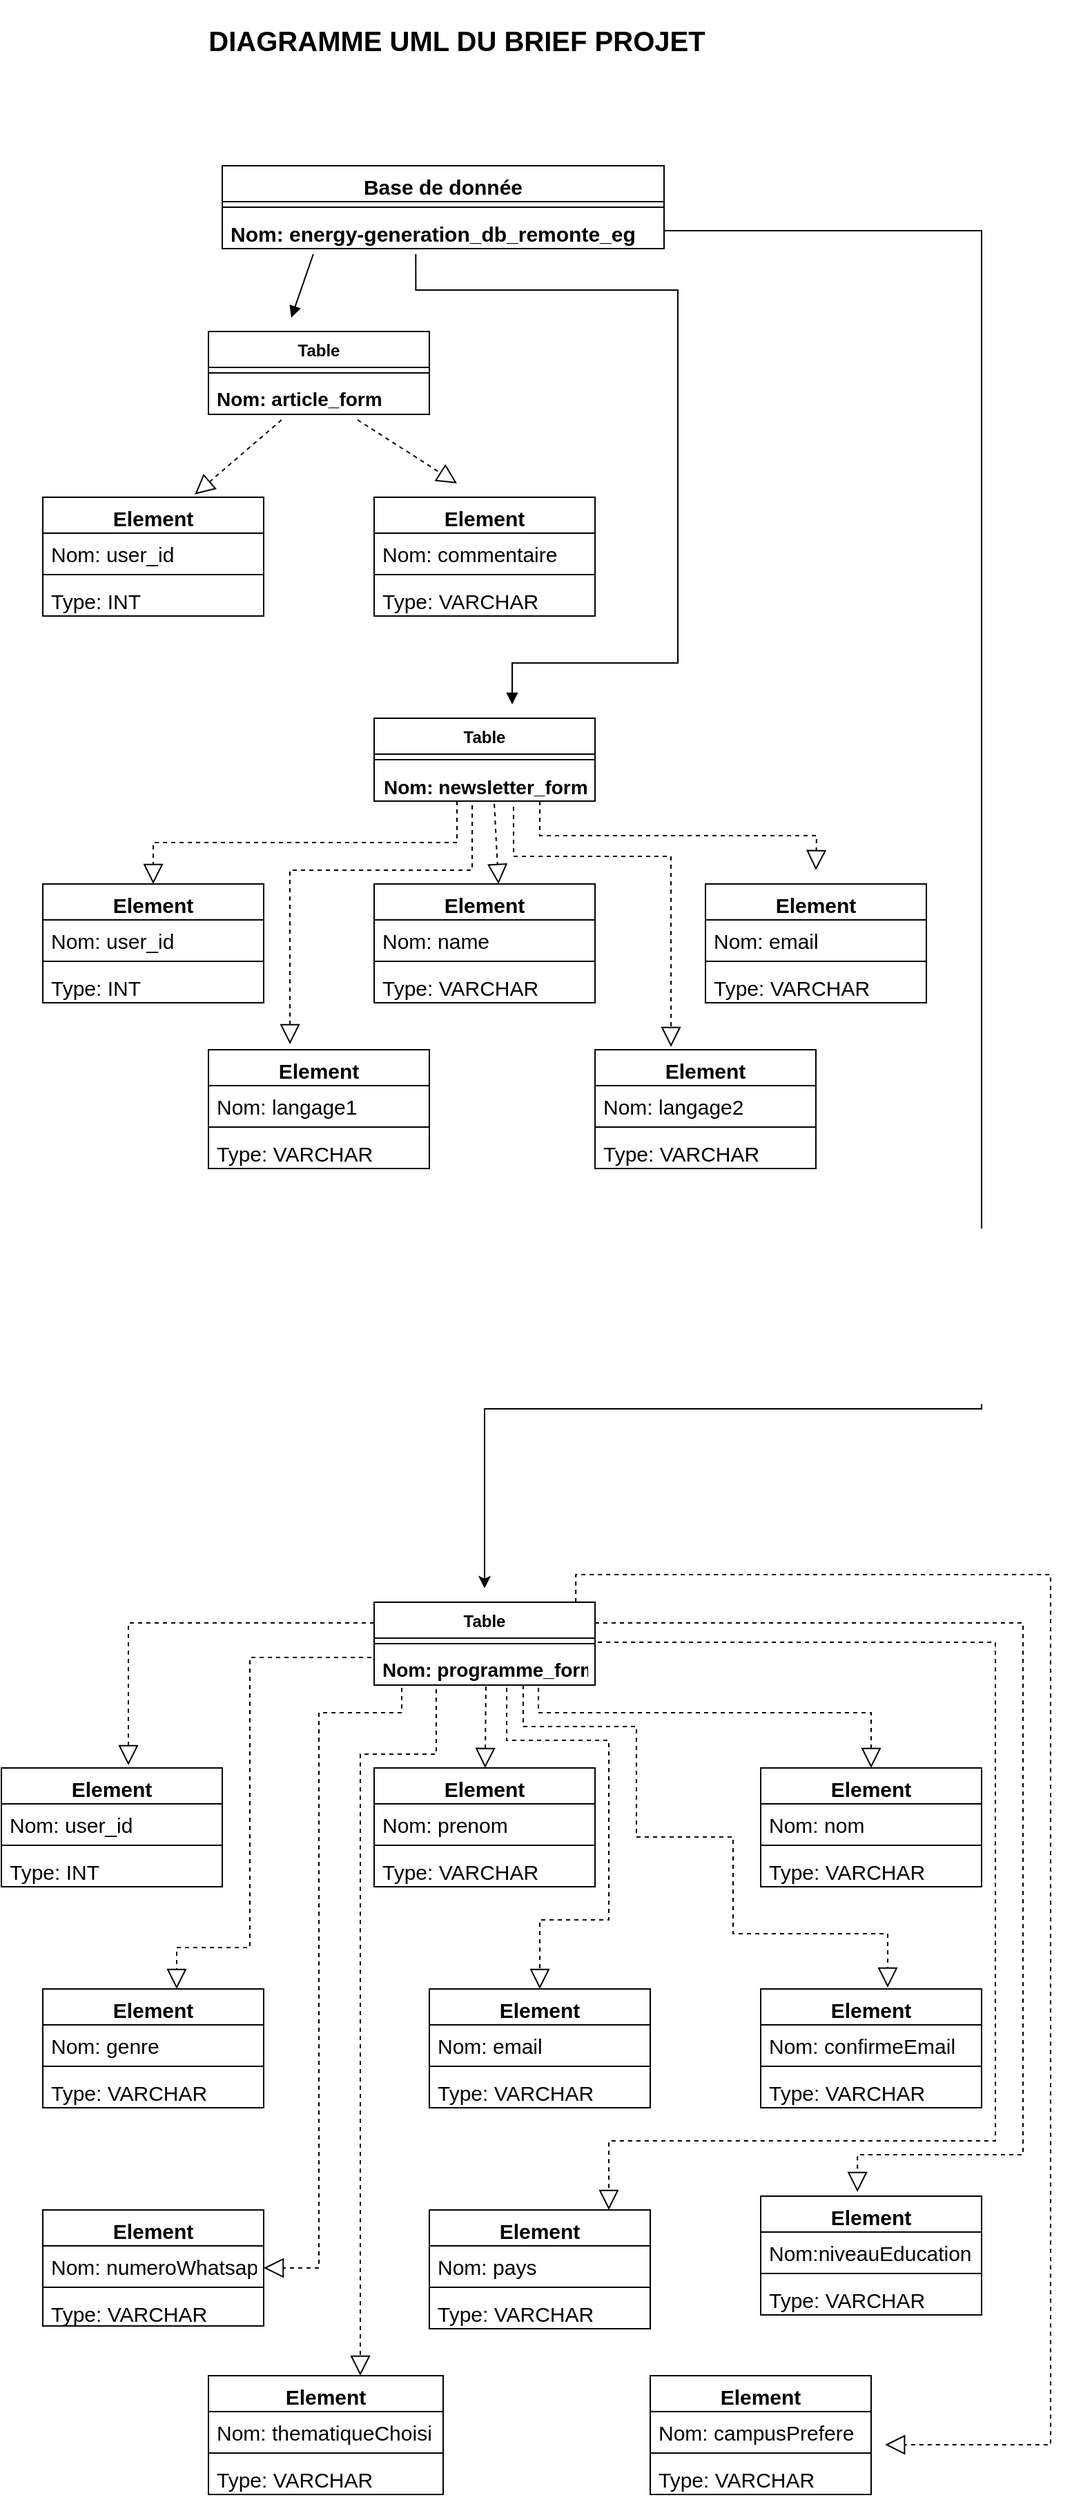 <mxfile version="19.0.3" type="device"><diagram id="ZHLL0wt53oCBEmlVLmyY" name="Page-1"><mxGraphModel dx="868" dy="593" grid="1" gridSize="10" guides="1" tooltips="1" connect="1" arrows="1" fold="1" page="1" pageScale="1" pageWidth="827" pageHeight="1169" math="0" shadow="0"><root><mxCell id="0"/><mxCell id="1" parent="0"/><mxCell id="TEAHMh5QBigAPfoZH_hE-2" value="Table" style="swimlane;fontStyle=1;align=center;verticalAlign=top;childLayout=stackLayout;horizontal=1;startSize=26;horizontalStack=0;resizeParent=1;resizeParentMax=0;resizeLast=0;collapsible=1;marginBottom=0;" vertex="1" parent="1"><mxGeometry x="320" y="560" width="160" height="60" as="geometry"/></mxCell><mxCell id="TEAHMh5QBigAPfoZH_hE-4" value="" style="line;strokeWidth=1;fillColor=none;align=left;verticalAlign=middle;spacingTop=-1;spacingLeft=3;spacingRight=3;rotatable=0;labelPosition=right;points=[];portConstraint=eastwest;" vertex="1" parent="TEAHMh5QBigAPfoZH_hE-2"><mxGeometry y="26" width="160" height="8" as="geometry"/></mxCell><mxCell id="TEAHMh5QBigAPfoZH_hE-5" value="Nom: newsletter_form" style="text;strokeColor=none;fillColor=none;align=left;verticalAlign=top;spacingLeft=4;spacingRight=4;overflow=hidden;rotatable=0;points=[[0,0.5],[1,0.5]];portConstraint=eastwest;spacing=3;strokeWidth=6;fontSize=14;fontStyle=1" vertex="1" parent="TEAHMh5QBigAPfoZH_hE-2"><mxGeometry y="34" width="160" height="26" as="geometry"/></mxCell><mxCell id="TEAHMh5QBigAPfoZH_hE-6" value="Table" style="swimlane;fontStyle=1;align=center;verticalAlign=top;childLayout=stackLayout;horizontal=1;startSize=26;horizontalStack=0;resizeParent=1;resizeParentMax=0;resizeLast=0;collapsible=1;marginBottom=0;" vertex="1" parent="1"><mxGeometry x="320" y="1200" width="160" height="60" as="geometry"/></mxCell><mxCell id="TEAHMh5QBigAPfoZH_hE-8" value="" style="line;strokeWidth=1;fillColor=none;align=left;verticalAlign=middle;spacingTop=-1;spacingLeft=3;spacingRight=3;rotatable=0;labelPosition=right;points=[];portConstraint=eastwest;" vertex="1" parent="TEAHMh5QBigAPfoZH_hE-6"><mxGeometry y="26" width="160" height="8" as="geometry"/></mxCell><mxCell id="TEAHMh5QBigAPfoZH_hE-9" value="Nom: programme_form" style="text;strokeColor=none;fillColor=none;align=left;verticalAlign=top;spacingLeft=4;spacingRight=4;overflow=hidden;rotatable=0;points=[[0,0.5],[1,0.5]];portConstraint=eastwest;fontStyle=1;fontSize=14;" vertex="1" parent="TEAHMh5QBigAPfoZH_hE-6"><mxGeometry y="34" width="160" height="26" as="geometry"/></mxCell><mxCell id="TEAHMh5QBigAPfoZH_hE-10" value="Table" style="swimlane;fontStyle=1;align=center;verticalAlign=top;childLayout=stackLayout;horizontal=1;startSize=26;horizontalStack=0;resizeParent=1;resizeParentMax=0;resizeLast=0;collapsible=1;marginBottom=0;" vertex="1" parent="1"><mxGeometry x="200" y="280" width="160" height="60" as="geometry"/></mxCell><mxCell id="TEAHMh5QBigAPfoZH_hE-12" value="" style="line;strokeWidth=1;fillColor=none;align=left;verticalAlign=middle;spacingTop=-1;spacingLeft=3;spacingRight=3;rotatable=0;labelPosition=right;points=[];portConstraint=eastwest;" vertex="1" parent="TEAHMh5QBigAPfoZH_hE-10"><mxGeometry y="26" width="160" height="8" as="geometry"/></mxCell><mxCell id="TEAHMh5QBigAPfoZH_hE-13" value="Nom: article_form" style="text;strokeColor=none;fillColor=none;align=left;verticalAlign=top;spacingLeft=4;spacingRight=4;overflow=hidden;rotatable=0;points=[[0,0.5],[1,0.5]];portConstraint=eastwest;fontSize=14;fontStyle=1" vertex="1" parent="TEAHMh5QBigAPfoZH_hE-10"><mxGeometry y="34" width="160" height="26" as="geometry"/></mxCell><mxCell id="TEAHMh5QBigAPfoZH_hE-15" value="DIAGRAMME UML DU BRIEF PROJET" style="text;align=center;fontStyle=1;verticalAlign=middle;spacingLeft=3;spacingRight=3;strokeColor=none;rotatable=0;points=[[0,0.5],[1,0.5]];portConstraint=eastwest;fontSize=20;" vertex="1" parent="1"><mxGeometry x="220" y="40" width="320" height="56" as="geometry"/></mxCell><mxCell id="TEAHMh5QBigAPfoZH_hE-20" value="Base de donnée" style="swimlane;fontStyle=1;align=center;verticalAlign=top;childLayout=stackLayout;horizontal=1;startSize=26;horizontalStack=0;resizeParent=1;resizeParentMax=0;resizeLast=0;collapsible=1;marginBottom=0;fontSize=15;" vertex="1" parent="1"><mxGeometry x="210" y="160" width="320" height="60" as="geometry"/></mxCell><mxCell id="TEAHMh5QBigAPfoZH_hE-21" value="" style="line;strokeWidth=1;fillColor=none;align=left;verticalAlign=middle;spacingTop=-1;spacingLeft=3;spacingRight=3;rotatable=0;labelPosition=right;points=[];portConstraint=eastwest;" vertex="1" parent="TEAHMh5QBigAPfoZH_hE-20"><mxGeometry y="26" width="320" height="8" as="geometry"/></mxCell><mxCell id="TEAHMh5QBigAPfoZH_hE-22" value="Nom: energy-generation_db_remonte_eg" style="text;strokeColor=none;fillColor=none;align=left;verticalAlign=top;spacingLeft=4;spacingRight=4;overflow=hidden;rotatable=0;points=[[0,0.5],[1,0.5]];portConstraint=eastwest;fontSize=15;fontStyle=1" vertex="1" parent="TEAHMh5QBigAPfoZH_hE-20"><mxGeometry y="34" width="320" height="26" as="geometry"/></mxCell><mxCell id="TEAHMh5QBigAPfoZH_hE-23" value="Element" style="swimlane;fontStyle=1;align=center;verticalAlign=top;childLayout=stackLayout;horizontal=1;startSize=26;horizontalStack=0;resizeParent=1;resizeParentMax=0;resizeLast=0;collapsible=1;marginBottom=0;fontSize=15;strokeWidth=1;" vertex="1" parent="1"><mxGeometry x="80" y="680" width="160" height="86" as="geometry"/></mxCell><mxCell id="TEAHMh5QBigAPfoZH_hE-24" value="Nom: user_id" style="text;strokeColor=none;fillColor=none;align=left;verticalAlign=top;spacingLeft=4;spacingRight=4;overflow=hidden;rotatable=0;points=[[0,0.5],[1,0.5]];portConstraint=eastwest;fontSize=15;" vertex="1" parent="TEAHMh5QBigAPfoZH_hE-23"><mxGeometry y="26" width="160" height="26" as="geometry"/></mxCell><mxCell id="TEAHMh5QBigAPfoZH_hE-25" value="" style="line;strokeWidth=1;fillColor=none;align=left;verticalAlign=middle;spacingTop=-1;spacingLeft=3;spacingRight=3;rotatable=0;labelPosition=right;points=[];portConstraint=eastwest;fontSize=15;" vertex="1" parent="TEAHMh5QBigAPfoZH_hE-23"><mxGeometry y="52" width="160" height="8" as="geometry"/></mxCell><mxCell id="TEAHMh5QBigAPfoZH_hE-26" value="Type: INT" style="text;strokeColor=none;fillColor=none;align=left;verticalAlign=top;spacingLeft=4;spacingRight=4;overflow=hidden;rotatable=0;points=[[0,0.5],[1,0.5]];portConstraint=eastwest;fontSize=15;" vertex="1" parent="TEAHMh5QBigAPfoZH_hE-23"><mxGeometry y="60" width="160" height="26" as="geometry"/></mxCell><mxCell id="TEAHMh5QBigAPfoZH_hE-27" value="Element" style="swimlane;fontStyle=1;align=center;verticalAlign=top;childLayout=stackLayout;horizontal=1;startSize=26;horizontalStack=0;resizeParent=1;resizeParentMax=0;resizeLast=0;collapsible=1;marginBottom=0;fontSize=15;strokeWidth=1;" vertex="1" parent="1"><mxGeometry x="320" y="680" width="160" height="86" as="geometry"/></mxCell><mxCell id="TEAHMh5QBigAPfoZH_hE-28" value="Nom: name" style="text;strokeColor=none;fillColor=none;align=left;verticalAlign=top;spacingLeft=4;spacingRight=4;overflow=hidden;rotatable=0;points=[[0,0.5],[1,0.5]];portConstraint=eastwest;fontSize=15;" vertex="1" parent="TEAHMh5QBigAPfoZH_hE-27"><mxGeometry y="26" width="160" height="26" as="geometry"/></mxCell><mxCell id="TEAHMh5QBigAPfoZH_hE-29" value="" style="line;strokeWidth=1;fillColor=none;align=left;verticalAlign=middle;spacingTop=-1;spacingLeft=3;spacingRight=3;rotatable=0;labelPosition=right;points=[];portConstraint=eastwest;fontSize=15;" vertex="1" parent="TEAHMh5QBigAPfoZH_hE-27"><mxGeometry y="52" width="160" height="8" as="geometry"/></mxCell><mxCell id="TEAHMh5QBigAPfoZH_hE-30" value="Type: VARCHAR" style="text;strokeColor=none;fillColor=none;align=left;verticalAlign=top;spacingLeft=4;spacingRight=4;overflow=hidden;rotatable=0;points=[[0,0.5],[1,0.5]];portConstraint=eastwest;fontSize=15;" vertex="1" parent="TEAHMh5QBigAPfoZH_hE-27"><mxGeometry y="60" width="160" height="26" as="geometry"/></mxCell><mxCell id="TEAHMh5QBigAPfoZH_hE-31" value="Element" style="swimlane;fontStyle=1;align=center;verticalAlign=top;childLayout=stackLayout;horizontal=1;startSize=26;horizontalStack=0;resizeParent=1;resizeParentMax=0;resizeLast=0;collapsible=1;marginBottom=0;fontSize=15;strokeWidth=1;" vertex="1" parent="1"><mxGeometry x="80" y="400" width="160" height="86" as="geometry"/></mxCell><mxCell id="TEAHMh5QBigAPfoZH_hE-32" value="Nom: user_id" style="text;strokeColor=none;fillColor=none;align=left;verticalAlign=top;spacingLeft=4;spacingRight=4;overflow=hidden;rotatable=0;points=[[0,0.5],[1,0.5]];portConstraint=eastwest;fontSize=15;" vertex="1" parent="TEAHMh5QBigAPfoZH_hE-31"><mxGeometry y="26" width="160" height="26" as="geometry"/></mxCell><mxCell id="TEAHMh5QBigAPfoZH_hE-33" value="" style="line;strokeWidth=1;fillColor=none;align=left;verticalAlign=middle;spacingTop=-1;spacingLeft=3;spacingRight=3;rotatable=0;labelPosition=right;points=[];portConstraint=eastwest;fontSize=15;" vertex="1" parent="TEAHMh5QBigAPfoZH_hE-31"><mxGeometry y="52" width="160" height="8" as="geometry"/></mxCell><mxCell id="TEAHMh5QBigAPfoZH_hE-34" value="Type: INT" style="text;strokeColor=none;fillColor=none;align=left;verticalAlign=top;spacingLeft=4;spacingRight=4;overflow=hidden;rotatable=0;points=[[0,0.5],[1,0.5]];portConstraint=eastwest;fontSize=15;" vertex="1" parent="TEAHMh5QBigAPfoZH_hE-31"><mxGeometry y="60" width="160" height="26" as="geometry"/></mxCell><mxCell id="TEAHMh5QBigAPfoZH_hE-35" value="Element" style="swimlane;fontStyle=1;align=center;verticalAlign=top;childLayout=stackLayout;horizontal=1;startSize=26;horizontalStack=0;resizeParent=1;resizeParentMax=0;resizeLast=0;collapsible=1;marginBottom=0;fontSize=15;strokeWidth=1;" vertex="1" parent="1"><mxGeometry x="320" y="400" width="160" height="86" as="geometry"/></mxCell><mxCell id="TEAHMh5QBigAPfoZH_hE-36" value="Nom: commentaire" style="text;strokeColor=none;fillColor=none;align=left;verticalAlign=top;spacingLeft=4;spacingRight=4;overflow=hidden;rotatable=0;points=[[0,0.5],[1,0.5]];portConstraint=eastwest;fontSize=15;" vertex="1" parent="TEAHMh5QBigAPfoZH_hE-35"><mxGeometry y="26" width="160" height="26" as="geometry"/></mxCell><mxCell id="TEAHMh5QBigAPfoZH_hE-37" value="" style="line;strokeWidth=1;fillColor=none;align=left;verticalAlign=middle;spacingTop=-1;spacingLeft=3;spacingRight=3;rotatable=0;labelPosition=right;points=[];portConstraint=eastwest;fontSize=15;" vertex="1" parent="TEAHMh5QBigAPfoZH_hE-35"><mxGeometry y="52" width="160" height="8" as="geometry"/></mxCell><mxCell id="TEAHMh5QBigAPfoZH_hE-38" value="Type: VARCHAR" style="text;strokeColor=none;fillColor=none;align=left;verticalAlign=top;spacingLeft=4;spacingRight=4;overflow=hidden;rotatable=0;points=[[0,0.5],[1,0.5]];portConstraint=eastwest;fontSize=15;" vertex="1" parent="TEAHMh5QBigAPfoZH_hE-35"><mxGeometry y="60" width="160" height="26" as="geometry"/></mxCell><mxCell id="TEAHMh5QBigAPfoZH_hE-39" value="Element" style="swimlane;fontStyle=1;align=center;verticalAlign=top;childLayout=stackLayout;horizontal=1;startSize=26;horizontalStack=0;resizeParent=1;resizeParentMax=0;resizeLast=0;collapsible=1;marginBottom=0;fontSize=15;strokeWidth=1;" vertex="1" parent="1"><mxGeometry x="560" y="680" width="160" height="86" as="geometry"/></mxCell><mxCell id="TEAHMh5QBigAPfoZH_hE-40" value="Nom: email" style="text;strokeColor=none;fillColor=none;align=left;verticalAlign=top;spacingLeft=4;spacingRight=4;overflow=hidden;rotatable=0;points=[[0,0.5],[1,0.5]];portConstraint=eastwest;fontSize=15;" vertex="1" parent="TEAHMh5QBigAPfoZH_hE-39"><mxGeometry y="26" width="160" height="26" as="geometry"/></mxCell><mxCell id="TEAHMh5QBigAPfoZH_hE-41" value="" style="line;strokeWidth=1;fillColor=none;align=left;verticalAlign=middle;spacingTop=-1;spacingLeft=3;spacingRight=3;rotatable=0;labelPosition=right;points=[];portConstraint=eastwest;fontSize=15;" vertex="1" parent="TEAHMh5QBigAPfoZH_hE-39"><mxGeometry y="52" width="160" height="8" as="geometry"/></mxCell><mxCell id="TEAHMh5QBigAPfoZH_hE-42" value="Type: VARCHAR" style="text;strokeColor=none;fillColor=none;align=left;verticalAlign=top;spacingLeft=4;spacingRight=4;overflow=hidden;rotatable=0;points=[[0,0.5],[1,0.5]];portConstraint=eastwest;fontSize=15;" vertex="1" parent="TEAHMh5QBigAPfoZH_hE-39"><mxGeometry y="60" width="160" height="26" as="geometry"/></mxCell><mxCell id="TEAHMh5QBigAPfoZH_hE-47" value="Element" style="swimlane;fontStyle=1;align=center;verticalAlign=top;childLayout=stackLayout;horizontal=1;startSize=26;horizontalStack=0;resizeParent=1;resizeParentMax=0;resizeLast=0;collapsible=1;marginBottom=0;fontSize=15;strokeWidth=1;" vertex="1" parent="1"><mxGeometry x="50" y="1320" width="160" height="86" as="geometry"/></mxCell><mxCell id="TEAHMh5QBigAPfoZH_hE-48" value="Nom: user_id" style="text;strokeColor=none;fillColor=none;align=left;verticalAlign=top;spacingLeft=4;spacingRight=4;overflow=hidden;rotatable=0;points=[[0,0.5],[1,0.5]];portConstraint=eastwest;fontSize=15;" vertex="1" parent="TEAHMh5QBigAPfoZH_hE-47"><mxGeometry y="26" width="160" height="26" as="geometry"/></mxCell><mxCell id="TEAHMh5QBigAPfoZH_hE-49" value="" style="line;strokeWidth=1;fillColor=none;align=left;verticalAlign=middle;spacingTop=-1;spacingLeft=3;spacingRight=3;rotatable=0;labelPosition=right;points=[];portConstraint=eastwest;fontSize=15;" vertex="1" parent="TEAHMh5QBigAPfoZH_hE-47"><mxGeometry y="52" width="160" height="8" as="geometry"/></mxCell><mxCell id="TEAHMh5QBigAPfoZH_hE-50" value="Type: INT" style="text;strokeColor=none;fillColor=none;align=left;verticalAlign=top;spacingLeft=4;spacingRight=4;overflow=hidden;rotatable=0;points=[[0,0.5],[1,0.5]];portConstraint=eastwest;fontSize=15;" vertex="1" parent="TEAHMh5QBigAPfoZH_hE-47"><mxGeometry y="60" width="160" height="26" as="geometry"/></mxCell><mxCell id="TEAHMh5QBigAPfoZH_hE-51" value="Element" style="swimlane;fontStyle=1;align=center;verticalAlign=top;childLayout=stackLayout;horizontal=1;startSize=26;horizontalStack=0;resizeParent=1;resizeParentMax=0;resizeLast=0;collapsible=1;marginBottom=0;fontSize=15;strokeWidth=1;" vertex="1" parent="1"><mxGeometry x="80" y="1640" width="160" height="84" as="geometry"/></mxCell><mxCell id="TEAHMh5QBigAPfoZH_hE-52" value="Nom: numeroWhatsap" style="text;strokeColor=none;fillColor=none;align=left;verticalAlign=top;spacingLeft=4;spacingRight=4;overflow=hidden;rotatable=0;points=[[0,0.5],[1,0.5]];portConstraint=eastwest;fontSize=15;" vertex="1" parent="TEAHMh5QBigAPfoZH_hE-51"><mxGeometry y="26" width="160" height="26" as="geometry"/></mxCell><mxCell id="TEAHMh5QBigAPfoZH_hE-53" value="" style="line;strokeWidth=1;fillColor=none;align=left;verticalAlign=middle;spacingTop=-1;spacingLeft=3;spacingRight=3;rotatable=0;labelPosition=right;points=[];portConstraint=eastwest;fontSize=15;" vertex="1" parent="TEAHMh5QBigAPfoZH_hE-51"><mxGeometry y="52" width="160" height="8" as="geometry"/></mxCell><mxCell id="TEAHMh5QBigAPfoZH_hE-54" value="Type: VARCHAR" style="text;strokeColor=none;fillColor=none;align=left;verticalAlign=top;spacingLeft=4;spacingRight=4;overflow=hidden;rotatable=0;points=[[0,0.5],[1,0.5]];portConstraint=eastwest;fontSize=15;" vertex="1" parent="TEAHMh5QBigAPfoZH_hE-51"><mxGeometry y="60" width="160" height="24" as="geometry"/></mxCell><mxCell id="TEAHMh5QBigAPfoZH_hE-55" value="Element" style="swimlane;fontStyle=1;align=center;verticalAlign=top;childLayout=stackLayout;horizontal=1;startSize=26;horizontalStack=0;resizeParent=1;resizeParentMax=0;resizeLast=0;collapsible=1;marginBottom=0;fontSize=15;strokeWidth=1;" vertex="1" parent="1"><mxGeometry x="360" y="1640" width="160" height="86" as="geometry"/></mxCell><mxCell id="TEAHMh5QBigAPfoZH_hE-56" value="Nom: pays" style="text;strokeColor=none;fillColor=none;align=left;verticalAlign=top;spacingLeft=4;spacingRight=4;overflow=hidden;rotatable=0;points=[[0,0.5],[1,0.5]];portConstraint=eastwest;fontSize=15;" vertex="1" parent="TEAHMh5QBigAPfoZH_hE-55"><mxGeometry y="26" width="160" height="26" as="geometry"/></mxCell><mxCell id="TEAHMh5QBigAPfoZH_hE-57" value="" style="line;strokeWidth=1;fillColor=none;align=left;verticalAlign=middle;spacingTop=-1;spacingLeft=3;spacingRight=3;rotatable=0;labelPosition=right;points=[];portConstraint=eastwest;fontSize=15;" vertex="1" parent="TEAHMh5QBigAPfoZH_hE-55"><mxGeometry y="52" width="160" height="8" as="geometry"/></mxCell><mxCell id="TEAHMh5QBigAPfoZH_hE-58" value="Type: VARCHAR" style="text;strokeColor=none;fillColor=none;align=left;verticalAlign=top;spacingLeft=4;spacingRight=4;overflow=hidden;rotatable=0;points=[[0,0.5],[1,0.5]];portConstraint=eastwest;fontSize=15;" vertex="1" parent="TEAHMh5QBigAPfoZH_hE-55"><mxGeometry y="60" width="160" height="26" as="geometry"/></mxCell><mxCell id="TEAHMh5QBigAPfoZH_hE-59" value="Element" style="swimlane;fontStyle=1;align=center;verticalAlign=top;childLayout=stackLayout;horizontal=1;startSize=26;horizontalStack=0;resizeParent=1;resizeParentMax=0;resizeLast=0;collapsible=1;marginBottom=0;fontSize=15;strokeWidth=1;" vertex="1" parent="1"><mxGeometry x="600" y="1630" width="160" height="86" as="geometry"/></mxCell><mxCell id="TEAHMh5QBigAPfoZH_hE-60" value="Nom:niveauEducation" style="text;strokeColor=none;fillColor=none;align=left;verticalAlign=top;spacingLeft=4;spacingRight=4;overflow=hidden;rotatable=0;points=[[0,0.5],[1,0.5]];portConstraint=eastwest;fontSize=15;" vertex="1" parent="TEAHMh5QBigAPfoZH_hE-59"><mxGeometry y="26" width="160" height="26" as="geometry"/></mxCell><mxCell id="TEAHMh5QBigAPfoZH_hE-61" value="" style="line;strokeWidth=1;fillColor=none;align=left;verticalAlign=middle;spacingTop=-1;spacingLeft=3;spacingRight=3;rotatable=0;labelPosition=right;points=[];portConstraint=eastwest;fontSize=15;" vertex="1" parent="TEAHMh5QBigAPfoZH_hE-59"><mxGeometry y="52" width="160" height="8" as="geometry"/></mxCell><mxCell id="TEAHMh5QBigAPfoZH_hE-62" value="Type: VARCHAR" style="text;strokeColor=none;fillColor=none;align=left;verticalAlign=top;spacingLeft=4;spacingRight=4;overflow=hidden;rotatable=0;points=[[0,0.5],[1,0.5]];portConstraint=eastwest;fontSize=15;" vertex="1" parent="TEAHMh5QBigAPfoZH_hE-59"><mxGeometry y="60" width="160" height="26" as="geometry"/></mxCell><mxCell id="TEAHMh5QBigAPfoZH_hE-63" value="Element" style="swimlane;fontStyle=1;align=center;verticalAlign=top;childLayout=stackLayout;horizontal=1;startSize=26;horizontalStack=0;resizeParent=1;resizeParentMax=0;resizeLast=0;collapsible=1;marginBottom=0;fontSize=15;strokeWidth=1;" vertex="1" parent="1"><mxGeometry x="200" y="1760" width="170" height="86" as="geometry"/></mxCell><mxCell id="TEAHMh5QBigAPfoZH_hE-64" value="Nom: thematiqueChoisi" style="text;strokeColor=none;fillColor=none;align=left;verticalAlign=top;spacingLeft=4;spacingRight=4;overflow=hidden;rotatable=0;points=[[0,0.5],[1,0.5]];portConstraint=eastwest;fontSize=15;" vertex="1" parent="TEAHMh5QBigAPfoZH_hE-63"><mxGeometry y="26" width="170" height="26" as="geometry"/></mxCell><mxCell id="TEAHMh5QBigAPfoZH_hE-65" value="" style="line;strokeWidth=1;fillColor=none;align=left;verticalAlign=middle;spacingTop=-1;spacingLeft=3;spacingRight=3;rotatable=0;labelPosition=right;points=[];portConstraint=eastwest;fontSize=15;" vertex="1" parent="TEAHMh5QBigAPfoZH_hE-63"><mxGeometry y="52" width="170" height="8" as="geometry"/></mxCell><mxCell id="TEAHMh5QBigAPfoZH_hE-66" value="Type: VARCHAR" style="text;strokeColor=none;fillColor=none;align=left;verticalAlign=top;spacingLeft=4;spacingRight=4;overflow=hidden;rotatable=0;points=[[0,0.5],[1,0.5]];portConstraint=eastwest;fontSize=15;" vertex="1" parent="TEAHMh5QBigAPfoZH_hE-63"><mxGeometry y="60" width="170" height="26" as="geometry"/></mxCell><mxCell id="TEAHMh5QBigAPfoZH_hE-67" value="Element" style="swimlane;fontStyle=1;align=center;verticalAlign=top;childLayout=stackLayout;horizontal=1;startSize=26;horizontalStack=0;resizeParent=1;resizeParentMax=0;resizeLast=0;collapsible=1;marginBottom=0;fontSize=15;strokeWidth=1;" vertex="1" parent="1"><mxGeometry x="520" y="1760" width="160" height="86" as="geometry"/></mxCell><mxCell id="TEAHMh5QBigAPfoZH_hE-68" value="Nom: campusPrefere" style="text;strokeColor=none;fillColor=none;align=left;verticalAlign=top;spacingLeft=4;spacingRight=4;overflow=hidden;rotatable=0;points=[[0,0.5],[1,0.5]];portConstraint=eastwest;fontSize=15;" vertex="1" parent="TEAHMh5QBigAPfoZH_hE-67"><mxGeometry y="26" width="160" height="26" as="geometry"/></mxCell><mxCell id="TEAHMh5QBigAPfoZH_hE-69" value="" style="line;strokeWidth=1;fillColor=none;align=left;verticalAlign=middle;spacingTop=-1;spacingLeft=3;spacingRight=3;rotatable=0;labelPosition=right;points=[];portConstraint=eastwest;fontSize=15;" vertex="1" parent="TEAHMh5QBigAPfoZH_hE-67"><mxGeometry y="52" width="160" height="8" as="geometry"/></mxCell><mxCell id="TEAHMh5QBigAPfoZH_hE-70" value="Type: VARCHAR" style="text;strokeColor=none;fillColor=none;align=left;verticalAlign=top;spacingLeft=4;spacingRight=4;overflow=hidden;rotatable=0;points=[[0,0.5],[1,0.5]];portConstraint=eastwest;fontSize=15;" vertex="1" parent="TEAHMh5QBigAPfoZH_hE-67"><mxGeometry y="60" width="160" height="26" as="geometry"/></mxCell><mxCell id="TEAHMh5QBigAPfoZH_hE-71" value="Element" style="swimlane;fontStyle=1;align=center;verticalAlign=top;childLayout=stackLayout;horizontal=1;startSize=26;horizontalStack=0;resizeParent=1;resizeParentMax=0;resizeLast=0;collapsible=1;marginBottom=0;fontSize=15;strokeWidth=1;" vertex="1" parent="1"><mxGeometry x="200" y="800" width="160" height="86" as="geometry"/></mxCell><mxCell id="TEAHMh5QBigAPfoZH_hE-72" value="Nom: langage1" style="text;strokeColor=none;fillColor=none;align=left;verticalAlign=top;spacingLeft=4;spacingRight=4;overflow=hidden;rotatable=0;points=[[0,0.5],[1,0.5]];portConstraint=eastwest;fontSize=15;" vertex="1" parent="TEAHMh5QBigAPfoZH_hE-71"><mxGeometry y="26" width="160" height="26" as="geometry"/></mxCell><mxCell id="TEAHMh5QBigAPfoZH_hE-73" value="" style="line;strokeWidth=1;fillColor=none;align=left;verticalAlign=middle;spacingTop=-1;spacingLeft=3;spacingRight=3;rotatable=0;labelPosition=right;points=[];portConstraint=eastwest;fontSize=15;" vertex="1" parent="TEAHMh5QBigAPfoZH_hE-71"><mxGeometry y="52" width="160" height="8" as="geometry"/></mxCell><mxCell id="TEAHMh5QBigAPfoZH_hE-74" value="Type: VARCHAR" style="text;strokeColor=none;fillColor=none;align=left;verticalAlign=top;spacingLeft=4;spacingRight=4;overflow=hidden;rotatable=0;points=[[0,0.5],[1,0.5]];portConstraint=eastwest;fontSize=15;" vertex="1" parent="TEAHMh5QBigAPfoZH_hE-71"><mxGeometry y="60" width="160" height="26" as="geometry"/></mxCell><mxCell id="TEAHMh5QBigAPfoZH_hE-75" value="Element" style="swimlane;fontStyle=1;align=center;verticalAlign=top;childLayout=stackLayout;horizontal=1;startSize=26;horizontalStack=0;resizeParent=1;resizeParentMax=0;resizeLast=0;collapsible=1;marginBottom=0;fontSize=15;strokeWidth=1;" vertex="1" parent="1"><mxGeometry x="480" y="800" width="160" height="86" as="geometry"/></mxCell><mxCell id="TEAHMh5QBigAPfoZH_hE-76" value="Nom: langage2" style="text;strokeColor=none;fillColor=none;align=left;verticalAlign=top;spacingLeft=4;spacingRight=4;overflow=hidden;rotatable=0;points=[[0,0.5],[1,0.5]];portConstraint=eastwest;fontSize=15;" vertex="1" parent="TEAHMh5QBigAPfoZH_hE-75"><mxGeometry y="26" width="160" height="26" as="geometry"/></mxCell><mxCell id="TEAHMh5QBigAPfoZH_hE-77" value="" style="line;strokeWidth=1;fillColor=none;align=left;verticalAlign=middle;spacingTop=-1;spacingLeft=3;spacingRight=3;rotatable=0;labelPosition=right;points=[];portConstraint=eastwest;fontSize=15;" vertex="1" parent="TEAHMh5QBigAPfoZH_hE-75"><mxGeometry y="52" width="160" height="8" as="geometry"/></mxCell><mxCell id="TEAHMh5QBigAPfoZH_hE-78" value="Type: VARCHAR" style="text;strokeColor=none;fillColor=none;align=left;verticalAlign=top;spacingLeft=4;spacingRight=4;overflow=hidden;rotatable=0;points=[[0,0.5],[1,0.5]];portConstraint=eastwest;fontSize=15;" vertex="1" parent="TEAHMh5QBigAPfoZH_hE-75"><mxGeometry y="60" width="160" height="26" as="geometry"/></mxCell><mxCell id="TEAHMh5QBigAPfoZH_hE-79" value="Element" style="swimlane;fontStyle=1;align=center;verticalAlign=top;childLayout=stackLayout;horizontal=1;startSize=26;horizontalStack=0;resizeParent=1;resizeParentMax=0;resizeLast=0;collapsible=1;marginBottom=0;fontSize=15;strokeWidth=1;" vertex="1" parent="1"><mxGeometry x="320" y="1320" width="160" height="86" as="geometry"/></mxCell><mxCell id="TEAHMh5QBigAPfoZH_hE-80" value="Nom: prenom" style="text;strokeColor=none;fillColor=none;align=left;verticalAlign=top;spacingLeft=4;spacingRight=4;overflow=hidden;rotatable=0;points=[[0,0.5],[1,0.5]];portConstraint=eastwest;fontSize=15;" vertex="1" parent="TEAHMh5QBigAPfoZH_hE-79"><mxGeometry y="26" width="160" height="26" as="geometry"/></mxCell><mxCell id="TEAHMh5QBigAPfoZH_hE-81" value="" style="line;strokeWidth=1;fillColor=none;align=left;verticalAlign=middle;spacingTop=-1;spacingLeft=3;spacingRight=3;rotatable=0;labelPosition=right;points=[];portConstraint=eastwest;fontSize=15;" vertex="1" parent="TEAHMh5QBigAPfoZH_hE-79"><mxGeometry y="52" width="160" height="8" as="geometry"/></mxCell><mxCell id="TEAHMh5QBigAPfoZH_hE-82" value="Type: VARCHAR" style="text;strokeColor=none;fillColor=none;align=left;verticalAlign=top;spacingLeft=4;spacingRight=4;overflow=hidden;rotatable=0;points=[[0,0.5],[1,0.5]];portConstraint=eastwest;fontSize=15;" vertex="1" parent="TEAHMh5QBigAPfoZH_hE-79"><mxGeometry y="60" width="160" height="26" as="geometry"/></mxCell><mxCell id="TEAHMh5QBigAPfoZH_hE-83" value="Element" style="swimlane;fontStyle=1;align=center;verticalAlign=top;childLayout=stackLayout;horizontal=1;startSize=26;horizontalStack=0;resizeParent=1;resizeParentMax=0;resizeLast=0;collapsible=1;marginBottom=0;fontSize=15;strokeWidth=1;" vertex="1" parent="1"><mxGeometry x="600" y="1320" width="160" height="86" as="geometry"/></mxCell><mxCell id="TEAHMh5QBigAPfoZH_hE-84" value="Nom: nom" style="text;strokeColor=none;fillColor=none;align=left;verticalAlign=top;spacingLeft=4;spacingRight=4;overflow=hidden;rotatable=0;points=[[0,0.5],[1,0.5]];portConstraint=eastwest;fontSize=15;" vertex="1" parent="TEAHMh5QBigAPfoZH_hE-83"><mxGeometry y="26" width="160" height="26" as="geometry"/></mxCell><mxCell id="TEAHMh5QBigAPfoZH_hE-85" value="" style="line;strokeWidth=1;fillColor=none;align=left;verticalAlign=middle;spacingTop=-1;spacingLeft=3;spacingRight=3;rotatable=0;labelPosition=right;points=[];portConstraint=eastwest;fontSize=15;" vertex="1" parent="TEAHMh5QBigAPfoZH_hE-83"><mxGeometry y="52" width="160" height="8" as="geometry"/></mxCell><mxCell id="TEAHMh5QBigAPfoZH_hE-86" value="Type: VARCHAR" style="text;strokeColor=none;fillColor=none;align=left;verticalAlign=top;spacingLeft=4;spacingRight=4;overflow=hidden;rotatable=0;points=[[0,0.5],[1,0.5]];portConstraint=eastwest;fontSize=15;" vertex="1" parent="TEAHMh5QBigAPfoZH_hE-83"><mxGeometry y="60" width="160" height="26" as="geometry"/></mxCell><mxCell id="TEAHMh5QBigAPfoZH_hE-87" value="Element" style="swimlane;fontStyle=1;align=center;verticalAlign=top;childLayout=stackLayout;horizontal=1;startSize=26;horizontalStack=0;resizeParent=1;resizeParentMax=0;resizeLast=0;collapsible=1;marginBottom=0;fontSize=15;strokeWidth=1;" vertex="1" parent="1"><mxGeometry x="80" y="1480" width="160" height="86" as="geometry"/></mxCell><mxCell id="TEAHMh5QBigAPfoZH_hE-88" value="Nom: genre" style="text;strokeColor=none;fillColor=none;align=left;verticalAlign=top;spacingLeft=4;spacingRight=4;overflow=hidden;rotatable=0;points=[[0,0.5],[1,0.5]];portConstraint=eastwest;fontSize=15;" vertex="1" parent="TEAHMh5QBigAPfoZH_hE-87"><mxGeometry y="26" width="160" height="26" as="geometry"/></mxCell><mxCell id="TEAHMh5QBigAPfoZH_hE-89" value="" style="line;strokeWidth=1;fillColor=none;align=left;verticalAlign=middle;spacingTop=-1;spacingLeft=3;spacingRight=3;rotatable=0;labelPosition=right;points=[];portConstraint=eastwest;fontSize=15;" vertex="1" parent="TEAHMh5QBigAPfoZH_hE-87"><mxGeometry y="52" width="160" height="8" as="geometry"/></mxCell><mxCell id="TEAHMh5QBigAPfoZH_hE-90" value="Type: VARCHAR" style="text;strokeColor=none;fillColor=none;align=left;verticalAlign=top;spacingLeft=4;spacingRight=4;overflow=hidden;rotatable=0;points=[[0,0.5],[1,0.5]];portConstraint=eastwest;fontSize=15;" vertex="1" parent="TEAHMh5QBigAPfoZH_hE-87"><mxGeometry y="60" width="160" height="26" as="geometry"/></mxCell><mxCell id="TEAHMh5QBigAPfoZH_hE-91" value="Element" style="swimlane;fontStyle=1;align=center;verticalAlign=top;childLayout=stackLayout;horizontal=1;startSize=26;horizontalStack=0;resizeParent=1;resizeParentMax=0;resizeLast=0;collapsible=1;marginBottom=0;fontSize=15;strokeWidth=1;" vertex="1" parent="1"><mxGeometry x="360" y="1480" width="160" height="86" as="geometry"/></mxCell><mxCell id="TEAHMh5QBigAPfoZH_hE-92" value="Nom: email" style="text;strokeColor=none;fillColor=none;align=left;verticalAlign=top;spacingLeft=4;spacingRight=4;overflow=hidden;rotatable=0;points=[[0,0.5],[1,0.5]];portConstraint=eastwest;fontSize=15;" vertex="1" parent="TEAHMh5QBigAPfoZH_hE-91"><mxGeometry y="26" width="160" height="26" as="geometry"/></mxCell><mxCell id="TEAHMh5QBigAPfoZH_hE-93" value="" style="line;strokeWidth=1;fillColor=none;align=left;verticalAlign=middle;spacingTop=-1;spacingLeft=3;spacingRight=3;rotatable=0;labelPosition=right;points=[];portConstraint=eastwest;fontSize=15;" vertex="1" parent="TEAHMh5QBigAPfoZH_hE-91"><mxGeometry y="52" width="160" height="8" as="geometry"/></mxCell><mxCell id="TEAHMh5QBigAPfoZH_hE-94" value="Type: VARCHAR" style="text;strokeColor=none;fillColor=none;align=left;verticalAlign=top;spacingLeft=4;spacingRight=4;overflow=hidden;rotatable=0;points=[[0,0.5],[1,0.5]];portConstraint=eastwest;fontSize=15;" vertex="1" parent="TEAHMh5QBigAPfoZH_hE-91"><mxGeometry y="60" width="160" height="26" as="geometry"/></mxCell><mxCell id="TEAHMh5QBigAPfoZH_hE-95" value="Element" style="swimlane;fontStyle=1;align=center;verticalAlign=top;childLayout=stackLayout;horizontal=1;startSize=26;horizontalStack=0;resizeParent=1;resizeParentMax=0;resizeLast=0;collapsible=1;marginBottom=0;fontSize=15;strokeWidth=1;" vertex="1" parent="1"><mxGeometry x="600" y="1480" width="160" height="86" as="geometry"/></mxCell><mxCell id="TEAHMh5QBigAPfoZH_hE-96" value="Nom: confirmeEmail" style="text;strokeColor=none;fillColor=none;align=left;verticalAlign=top;spacingLeft=4;spacingRight=4;overflow=hidden;rotatable=0;points=[[0,0.5],[1,0.5]];portConstraint=eastwest;fontSize=15;" vertex="1" parent="TEAHMh5QBigAPfoZH_hE-95"><mxGeometry y="26" width="160" height="26" as="geometry"/></mxCell><mxCell id="TEAHMh5QBigAPfoZH_hE-97" value="" style="line;strokeWidth=1;fillColor=none;align=left;verticalAlign=middle;spacingTop=-1;spacingLeft=3;spacingRight=3;rotatable=0;labelPosition=right;points=[];portConstraint=eastwest;fontSize=15;" vertex="1" parent="TEAHMh5QBigAPfoZH_hE-95"><mxGeometry y="52" width="160" height="8" as="geometry"/></mxCell><mxCell id="TEAHMh5QBigAPfoZH_hE-98" value="Type: VARCHAR" style="text;strokeColor=none;fillColor=none;align=left;verticalAlign=top;spacingLeft=4;spacingRight=4;overflow=hidden;rotatable=0;points=[[0,0.5],[1,0.5]];portConstraint=eastwest;fontSize=15;" vertex="1" parent="TEAHMh5QBigAPfoZH_hE-95"><mxGeometry y="60" width="160" height="26" as="geometry"/></mxCell><mxCell id="TEAHMh5QBigAPfoZH_hE-105" value="" style="endArrow=block;endFill=1;html=1;align=left;verticalAlign=top;rounded=0;fontSize=20;exitX=0.438;exitY=1.154;exitDx=0;exitDy=0;exitPerimeter=0;edgeStyle=orthogonalEdgeStyle;" edge="1" parent="1" source="TEAHMh5QBigAPfoZH_hE-22"><mxGeometry x="-1" relative="1" as="geometry"><mxPoint x="330" y="490" as="sourcePoint"/><mxPoint x="420" y="550" as="targetPoint"/><Array as="points"><mxPoint x="350" y="250"/><mxPoint x="540" y="250"/><mxPoint x="540" y="520"/><mxPoint x="420" y="520"/></Array></mxGeometry></mxCell><mxCell id="TEAHMh5QBigAPfoZH_hE-107" value="" style="endArrow=block;endFill=1;html=1;align=left;verticalAlign=top;rounded=0;fontSize=20;exitX=0.206;exitY=1.154;exitDx=0;exitDy=0;exitPerimeter=0;" edge="1" parent="1" source="TEAHMh5QBigAPfoZH_hE-22"><mxGeometry x="-1" relative="1" as="geometry"><mxPoint x="330" y="490" as="sourcePoint"/><mxPoint x="260" y="270" as="targetPoint"/></mxGeometry></mxCell><mxCell id="TEAHMh5QBigAPfoZH_hE-111" style="edgeStyle=orthogonalEdgeStyle;rounded=0;orthogonalLoop=1;jettySize=auto;html=1;exitX=1;exitY=0.5;exitDx=0;exitDy=0;fontSize=20;" edge="1" parent="1" source="TEAHMh5QBigAPfoZH_hE-22"><mxGeometry relative="1" as="geometry"><mxPoint x="400" y="1190" as="targetPoint"/><Array as="points"><mxPoint x="760" y="207"/><mxPoint x="760" y="1060"/><mxPoint x="400" y="1060"/></Array></mxGeometry></mxCell><mxCell id="TEAHMh5QBigAPfoZH_hE-113" value="" style="endArrow=block;dashed=1;endFill=0;endSize=12;html=1;rounded=0;fontSize=20;exitX=0.675;exitY=1.154;exitDx=0;exitDy=0;exitPerimeter=0;" edge="1" parent="1" source="TEAHMh5QBigAPfoZH_hE-13"><mxGeometry width="160" relative="1" as="geometry"><mxPoint x="330" y="440" as="sourcePoint"/><mxPoint x="380" y="390" as="targetPoint"/></mxGeometry></mxCell><mxCell id="TEAHMh5QBigAPfoZH_hE-115" value="" style="endArrow=block;dashed=1;endFill=0;endSize=12;html=1;rounded=0;fontSize=20;exitX=0.331;exitY=1.154;exitDx=0;exitDy=0;exitPerimeter=0;entryX=0.688;entryY=-0.023;entryDx=0;entryDy=0;entryPerimeter=0;" edge="1" parent="1" source="TEAHMh5QBigAPfoZH_hE-13" target="TEAHMh5QBigAPfoZH_hE-31"><mxGeometry width="160" relative="1" as="geometry"><mxPoint x="330" y="440" as="sourcePoint"/><mxPoint x="490" y="440" as="targetPoint"/></mxGeometry></mxCell><mxCell id="TEAHMh5QBigAPfoZH_hE-117" value="" style="endArrow=block;dashed=1;endFill=0;endSize=12;html=1;rounded=0;fontSize=20;exitX=0.544;exitY=1.077;exitDx=0;exitDy=0;exitPerimeter=0;entryX=0.563;entryY=0;entryDx=0;entryDy=0;entryPerimeter=0;" edge="1" parent="1" source="TEAHMh5QBigAPfoZH_hE-5" target="TEAHMh5QBigAPfoZH_hE-27"><mxGeometry width="160" relative="1" as="geometry"><mxPoint x="330" y="840" as="sourcePoint"/><mxPoint x="490" y="840" as="targetPoint"/></mxGeometry></mxCell><mxCell id="TEAHMh5QBigAPfoZH_hE-119" value="" style="endArrow=block;dashed=1;endFill=0;endSize=12;html=1;rounded=0;fontSize=20;exitX=0.375;exitY=1;exitDx=0;exitDy=0;entryX=0.5;entryY=0;entryDx=0;entryDy=0;exitPerimeter=0;edgeStyle=orthogonalEdgeStyle;" edge="1" parent="1" source="TEAHMh5QBigAPfoZH_hE-5" target="TEAHMh5QBigAPfoZH_hE-23"><mxGeometry width="160" relative="1" as="geometry"><mxPoint x="330" y="740" as="sourcePoint"/><mxPoint x="490" y="740" as="targetPoint"/></mxGeometry></mxCell><mxCell id="TEAHMh5QBigAPfoZH_hE-120" value="" style="endArrow=block;dashed=1;endFill=0;endSize=12;html=1;rounded=0;fontSize=20;exitX=0.75;exitY=1;exitDx=0;exitDy=0;edgeStyle=orthogonalEdgeStyle;" edge="1" parent="1" source="TEAHMh5QBigAPfoZH_hE-2"><mxGeometry width="160" relative="1" as="geometry"><mxPoint x="330" y="740" as="sourcePoint"/><mxPoint x="640" y="670" as="targetPoint"/></mxGeometry></mxCell><mxCell id="TEAHMh5QBigAPfoZH_hE-121" value="" style="endArrow=block;dashed=1;endFill=0;endSize=12;html=1;rounded=0;fontSize=20;exitX=0.631;exitY=1.154;exitDx=0;exitDy=0;exitPerimeter=0;edgeStyle=orthogonalEdgeStyle;entryX=0.344;entryY=-0.023;entryDx=0;entryDy=0;entryPerimeter=0;" edge="1" parent="1" source="TEAHMh5QBigAPfoZH_hE-5" target="TEAHMh5QBigAPfoZH_hE-75"><mxGeometry width="160" relative="1" as="geometry"><mxPoint x="330" y="740" as="sourcePoint"/><mxPoint x="530" y="770" as="targetPoint"/><Array as="points"><mxPoint x="421" y="660"/><mxPoint x="535" y="660"/></Array></mxGeometry></mxCell><mxCell id="TEAHMh5QBigAPfoZH_hE-122" value="" style="endArrow=block;dashed=1;endFill=0;endSize=12;html=1;rounded=0;fontSize=20;entryX=0.369;entryY=-0.047;entryDx=0;entryDy=0;entryPerimeter=0;edgeStyle=orthogonalEdgeStyle;exitX=0.444;exitY=1.115;exitDx=0;exitDy=0;exitPerimeter=0;" edge="1" parent="1" source="TEAHMh5QBigAPfoZH_hE-5" target="TEAHMh5QBigAPfoZH_hE-71"><mxGeometry width="160" relative="1" as="geometry"><mxPoint x="390" y="630" as="sourcePoint"/><mxPoint x="490" y="740" as="targetPoint"/><Array as="points"><mxPoint x="391" y="670"/><mxPoint x="259" y="670"/></Array></mxGeometry></mxCell><mxCell id="TEAHMh5QBigAPfoZH_hE-123" value="" style="endArrow=block;dashed=1;endFill=0;endSize=12;html=1;rounded=0;fontSize=20;exitX=0.744;exitY=1.077;exitDx=0;exitDy=0;exitPerimeter=0;entryX=0.5;entryY=0;entryDx=0;entryDy=0;edgeStyle=orthogonalEdgeStyle;" edge="1" parent="1" source="TEAHMh5QBigAPfoZH_hE-9" target="TEAHMh5QBigAPfoZH_hE-83"><mxGeometry width="160" relative="1" as="geometry"><mxPoint x="330" y="1440" as="sourcePoint"/><mxPoint x="490" y="1440" as="targetPoint"/><Array as="points"><mxPoint x="439" y="1280"/><mxPoint x="680" y="1280"/></Array></mxGeometry></mxCell><mxCell id="TEAHMh5QBigAPfoZH_hE-124" value="" style="endArrow=block;dashed=1;endFill=0;endSize=12;html=1;rounded=0;fontSize=20;exitX=0;exitY=0.25;exitDx=0;exitDy=0;entryX=0.575;entryY=-0.023;entryDx=0;entryDy=0;entryPerimeter=0;edgeStyle=orthogonalEdgeStyle;" edge="1" parent="1" source="TEAHMh5QBigAPfoZH_hE-6" target="TEAHMh5QBigAPfoZH_hE-47"><mxGeometry width="160" relative="1" as="geometry"><mxPoint x="330" y="1440" as="sourcePoint"/><mxPoint x="160" y="1310" as="targetPoint"/></mxGeometry></mxCell><mxCell id="TEAHMh5QBigAPfoZH_hE-125" value="" style="endArrow=block;dashed=1;endFill=0;endSize=12;html=1;rounded=0;fontSize=20;exitX=0.506;exitY=1.038;exitDx=0;exitDy=0;exitPerimeter=0;" edge="1" parent="1" source="TEAHMh5QBigAPfoZH_hE-9" target="TEAHMh5QBigAPfoZH_hE-79"><mxGeometry width="160" relative="1" as="geometry"><mxPoint x="330" y="1440" as="sourcePoint"/><mxPoint x="490" y="1440" as="targetPoint"/></mxGeometry></mxCell><mxCell id="TEAHMh5QBigAPfoZH_hE-126" value="" style="endArrow=block;dashed=1;endFill=0;endSize=12;html=1;rounded=0;fontSize=20;exitX=0;exitY=-0.154;exitDx=0;exitDy=0;exitPerimeter=0;entryX=0.606;entryY=0;entryDx=0;entryDy=0;entryPerimeter=0;edgeStyle=orthogonalEdgeStyle;" edge="1" parent="1" source="TEAHMh5QBigAPfoZH_hE-9" target="TEAHMh5QBigAPfoZH_hE-87"><mxGeometry width="160" relative="1" as="geometry"><mxPoint x="200" y="1470" as="sourcePoint"/><mxPoint x="360" y="1470" as="targetPoint"/><Array as="points"><mxPoint x="320" y="1240"/><mxPoint x="230" y="1240"/><mxPoint x="230" y="1450"/><mxPoint x="177" y="1450"/></Array></mxGeometry></mxCell><mxCell id="TEAHMh5QBigAPfoZH_hE-127" value="" style="endArrow=block;dashed=1;endFill=0;endSize=12;html=1;rounded=0;fontSize=20;exitX=0.125;exitY=1.077;exitDx=0;exitDy=0;exitPerimeter=0;edgeStyle=orthogonalEdgeStyle;" edge="1" parent="1" source="TEAHMh5QBigAPfoZH_hE-9" target="TEAHMh5QBigAPfoZH_hE-51"><mxGeometry width="160" relative="1" as="geometry"><mxPoint x="330" y="1440" as="sourcePoint"/><mxPoint x="490" y="1440" as="targetPoint"/><Array as="points"><mxPoint x="340" y="1280"/><mxPoint x="280" y="1280"/><mxPoint x="280" y="1682"/></Array></mxGeometry></mxCell><mxCell id="TEAHMh5QBigAPfoZH_hE-128" value="" style="endArrow=block;dashed=1;endFill=0;endSize=12;html=1;rounded=0;fontSize=20;exitX=0.281;exitY=1.115;exitDx=0;exitDy=0;exitPerimeter=0;edgeStyle=orthogonalEdgeStyle;" edge="1" parent="1" source="TEAHMh5QBigAPfoZH_hE-9" target="TEAHMh5QBigAPfoZH_hE-63"><mxGeometry width="160" relative="1" as="geometry"><mxPoint x="330" y="1540" as="sourcePoint"/><mxPoint x="490" y="1540" as="targetPoint"/><Array as="points"><mxPoint x="365" y="1310"/><mxPoint x="310" y="1310"/></Array></mxGeometry></mxCell><mxCell id="TEAHMh5QBigAPfoZH_hE-129" value="" style="endArrow=block;dashed=1;endFill=0;endSize=12;html=1;rounded=0;fontSize=20;exitX=0.6;exitY=1.077;exitDx=0;exitDy=0;exitPerimeter=0;edgeStyle=orthogonalEdgeStyle;entryX=0.5;entryY=0;entryDx=0;entryDy=0;" edge="1" parent="1" source="TEAHMh5QBigAPfoZH_hE-9" target="TEAHMh5QBigAPfoZH_hE-91"><mxGeometry width="160" relative="1" as="geometry"><mxPoint x="330" y="1440" as="sourcePoint"/><mxPoint x="440" y="1440" as="targetPoint"/><Array as="points"><mxPoint x="416" y="1300"/><mxPoint x="490" y="1300"/><mxPoint x="490" y="1430"/><mxPoint x="440" y="1430"/></Array></mxGeometry></mxCell><mxCell id="TEAHMh5QBigAPfoZH_hE-130" value="" style="endArrow=block;dashed=1;endFill=0;endSize=12;html=1;rounded=0;fontSize=20;entryX=0.575;entryY=-0.012;entryDx=0;entryDy=0;entryPerimeter=0;exitX=0.675;exitY=1;exitDx=0;exitDy=0;exitPerimeter=0;edgeStyle=orthogonalEdgeStyle;" edge="1" parent="1" source="TEAHMh5QBigAPfoZH_hE-9" target="TEAHMh5QBigAPfoZH_hE-95"><mxGeometry width="160" relative="1" as="geometry"><mxPoint x="330" y="1440" as="sourcePoint"/><mxPoint x="690" y="1470" as="targetPoint"/><Array as="points"><mxPoint x="428" y="1290"/><mxPoint x="510" y="1290"/><mxPoint x="510" y="1370"/><mxPoint x="580" y="1370"/><mxPoint x="580" y="1440"/><mxPoint x="692" y="1440"/></Array></mxGeometry></mxCell><mxCell id="TEAHMh5QBigAPfoZH_hE-131" value="" style="endArrow=block;dashed=1;endFill=0;endSize=12;html=1;rounded=0;fontSize=20;exitX=1.013;exitY=-0.192;exitDx=0;exitDy=0;exitPerimeter=0;edgeStyle=orthogonalEdgeStyle;" edge="1" parent="1" source="TEAHMh5QBigAPfoZH_hE-9"><mxGeometry width="160" relative="1" as="geometry"><mxPoint x="330" y="1640" as="sourcePoint"/><mxPoint x="490" y="1640" as="targetPoint"/><Array as="points"><mxPoint x="770" y="1229"/><mxPoint x="770" y="1590"/><mxPoint x="490" y="1590"/></Array></mxGeometry></mxCell><mxCell id="TEAHMh5QBigAPfoZH_hE-132" value="" style="endArrow=block;dashed=1;endFill=0;endSize=12;html=1;rounded=0;fontSize=20;entryX=0.438;entryY=-0.035;entryDx=0;entryDy=0;entryPerimeter=0;exitX=1;exitY=0.25;exitDx=0;exitDy=0;edgeStyle=orthogonalEdgeStyle;" edge="1" parent="1" source="TEAHMh5QBigAPfoZH_hE-6" target="TEAHMh5QBigAPfoZH_hE-59"><mxGeometry width="160" relative="1" as="geometry"><mxPoint x="330" y="1660" as="sourcePoint"/><mxPoint x="490" y="1660" as="targetPoint"/><Array as="points"><mxPoint x="790" y="1215"/><mxPoint x="790" y="1600"/><mxPoint x="670" y="1600"/></Array></mxGeometry></mxCell><mxCell id="TEAHMh5QBigAPfoZH_hE-133" value="" style="endArrow=block;dashed=1;endFill=0;endSize=12;html=1;rounded=0;fontSize=20;exitX=0.913;exitY=0;exitDx=0;exitDy=0;exitPerimeter=0;edgeStyle=orthogonalEdgeStyle;entryX=1.063;entryY=0.923;entryDx=0;entryDy=0;entryPerimeter=0;" edge="1" parent="1" source="TEAHMh5QBigAPfoZH_hE-6" target="TEAHMh5QBigAPfoZH_hE-68"><mxGeometry width="160" relative="1" as="geometry"><mxPoint x="330" y="1770" as="sourcePoint"/><mxPoint x="810" y="1330" as="targetPoint"/><Array as="points"><mxPoint x="466" y="1180"/><mxPoint x="810" y="1180"/><mxPoint x="810" y="1810"/></Array></mxGeometry></mxCell></root></mxGraphModel></diagram></mxfile>